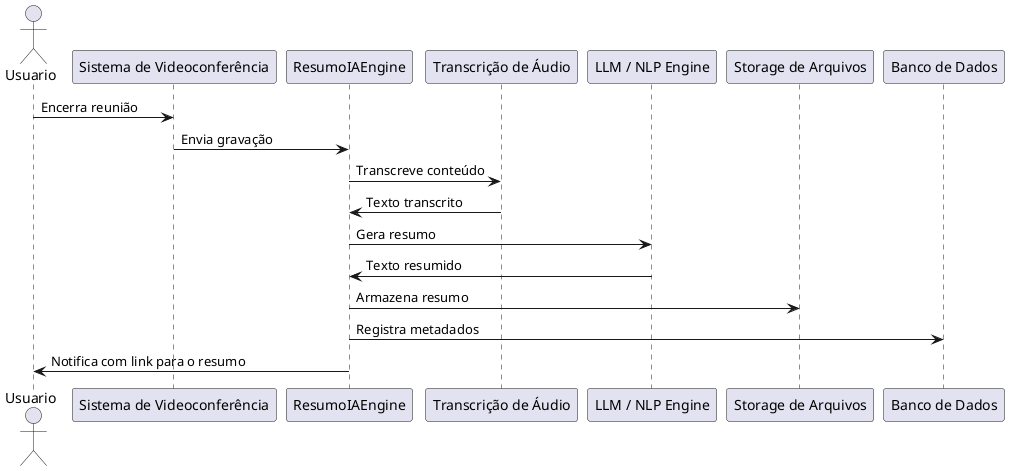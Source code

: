 @startuml
actor Usuario
participant "Sistema de Videoconferência" as Video
participant "ResumoIAEngine"
participant "Transcrição de Áudio"
participant "LLM / NLP Engine"
participant "Storage de Arquivos"
participant "Banco de Dados"

Usuario -> Video : Encerra reunião
Video -> ResumoIAEngine : Envia gravação
ResumoIAEngine -> "Transcrição de Áudio" : Transcreve conteúdo
"Transcrição de Áudio" -> ResumoIAEngine : Texto transcrito
ResumoIAEngine -> "LLM / NLP Engine" : Gera resumo
"LLM / NLP Engine" -> ResumoIAEngine : Texto resumido
ResumoIAEngine -> "Storage de Arquivos" : Armazena resumo
ResumoIAEngine -> "Banco de Dados" : Registra metadados
ResumoIAEngine -> Usuario : Notifica com link para o resumo
@enduml

